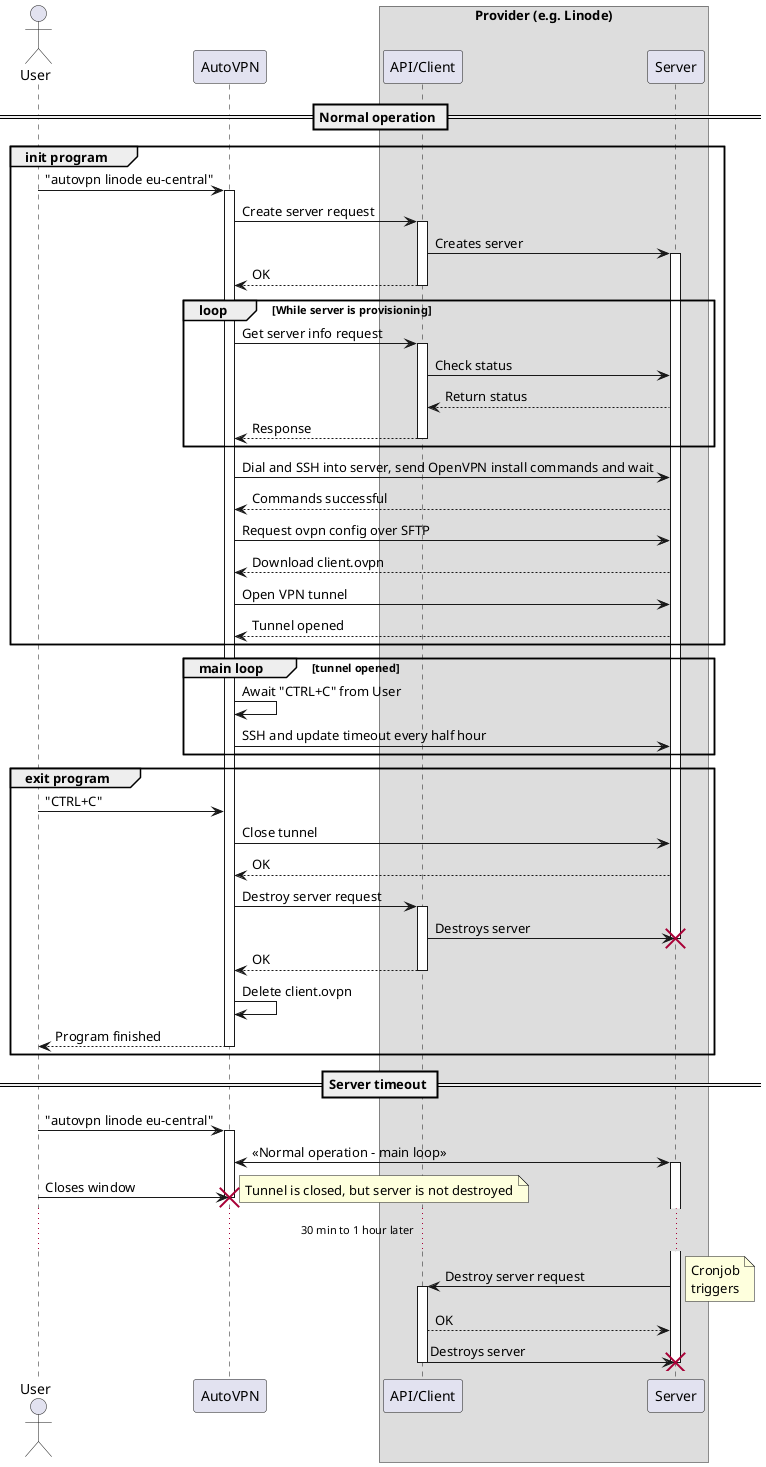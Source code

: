 @startuml

actor       User    as u
participant AutoVPN as a
box "Provider (e.g. Linode)"
    participant "API/Client" as l
    participant Server       as s
end box

== Normal operation ==

group init program
    u -> a: "autovpn linode eu-central"
    activate a
    a -> l: Create server request
    activate l
    l -> s: Creates server
    activate s
    l --> a: OK
    deactivate l
    loop While server is provisioning
        a -> l: Get server info request
        activate l
        l -> s: Check status
        s --> l: Return status
        l --> a: Response
        deactivate l
    end
    a -> s: Dial and SSH into server, send OpenVPN install commands and wait
    s --> a: Commands successful
    a -> s: Request ovpn config over SFTP
    s --> a: Download client.ovpn
    a -> s: Open VPN tunnel
    s --> a: Tunnel opened
end

group main loop [tunnel opened]
    a -> a : Await "CTRL+C" from User
    a -> s: SSH and update timeout every half hour
end

group exit program
    u -> a: "CTRL+C"
    a -> s: Close tunnel
    s --> a: OK
    a -> l: Destroy server request
    activate l
    l -> s: Destroys server
    destroy s
    l --> a: OK
    deactivate l
    a -> a: Delete client.ovpn
    a --> u: Program finished
    deactivate a
end

== Server timeout ==

u -> a: "autovpn linode eu-central"
activate a
a <-> s: << Normal operation - main loop >>
activate s
u -> a: Closes window
note right : Tunnel is closed, but server is not destroyed
destroy a
... 30 min to 1 hour later ...
s -> l: Destroy server request
note right : Cronjob\ntriggers
activate l
l --> s: OK
l -> s: Destroys server
destroy s
deactivate l

@enduml
